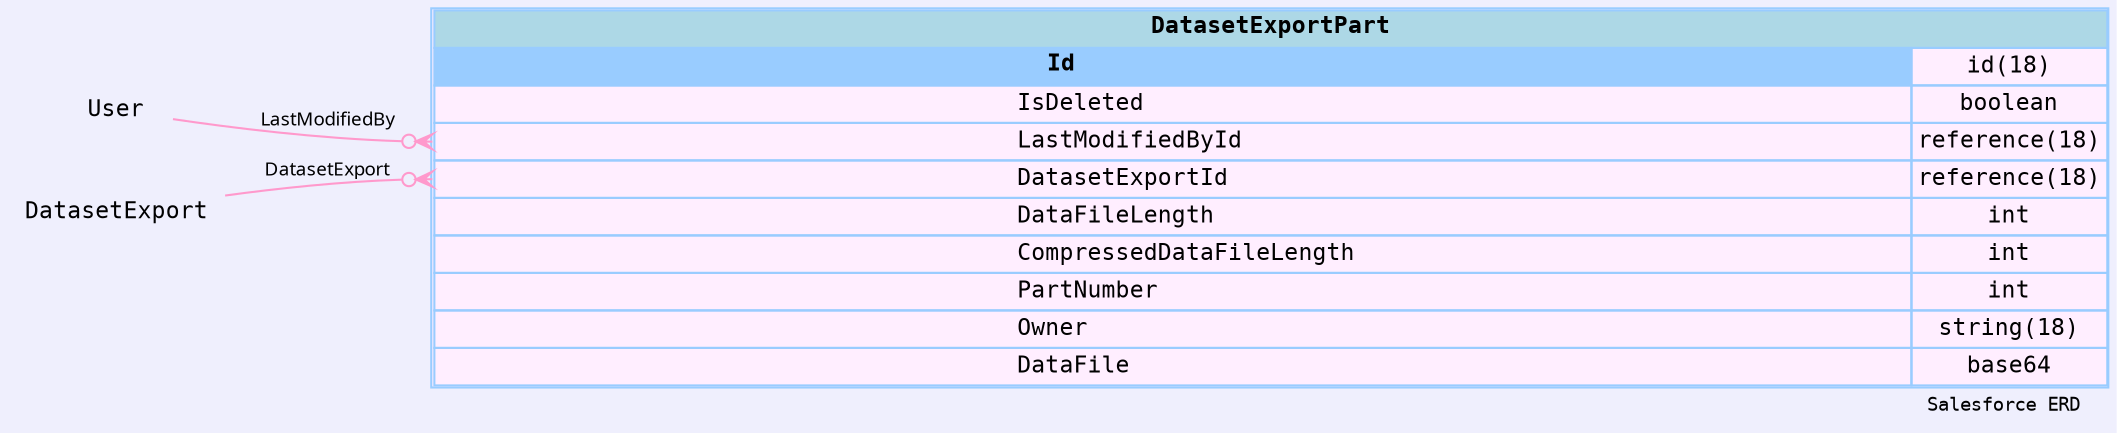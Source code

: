 
        digraph "Salesforce+ ERD" {  
            graph [  
              rankdir="RL"  
              bgcolor="#efeffd"  
              label="Salesforce ERD "  
              labeljust="r"  
              nodesep="0.18"  
              ranksep="0.46"        
              fontname="Courier"  
              fontsize="9"  
            ];  
            node [  
              fontname="Courier"  
              fontsize="11"  
              shape="plaintext"  
              color="#99ccff"  
            ];  
            edge [ arrowsize="0.8"   ];
        
            DatasetExportPart [shape=none, margin=0, label=<
                <table border="1" cellborder="1" cellspacing="0" bgcolor="#ffeeff" >   
                  <tr><td colspan="3" bgcolor="lightblue"><b>DatasetExportPart</b></td></tr>
             <tr>
                                        <td  bgcolor="#99ccff" port="Id" align="left">
                                           <b>Id</b>
                                        </td><td>id(18)</td></tr> <tr>
                                         <td port="IsDeleted" align="left">
                                         IsDeleted
                                       </td><td>boolean</td></tr> <tr>
                                         <td port="LastModifiedById" align="left">
                                         LastModifiedById
                                       </td><td>reference(18)</td></tr> <tr>
                                         <td port="DatasetExportId" align="left">
                                         DatasetExportId
                                       </td><td>reference(18)</td></tr> <tr>
                                         <td port="DataFileLength" align="left">
                                         DataFileLength
                                       </td><td>int</td></tr> <tr>
                                         <td port="CompressedDataFileLength" align="left">
                                         CompressedDataFileLength
                                       </td><td>int</td></tr> <tr>
                                         <td port="PartNumber" align="left">
                                         PartNumber
                                       </td><td>int</td></tr> <tr>
                                         <td port="Owner" align="left">
                                         Owner
                                       </td><td>string(18)</td></tr> <tr>
                                         <td port="DataFile" align="left">
                                         DataFile
                                       </td><td>base64</td></tr>            
                </table>
                >
                  URL="#"
                  tooltip=" DatasetExportPart "
                ];
            
                            "DatasetExportPart" : "LastModifiedById": w -> 
                                  "User" : "Id" 
                                           : e 
                                          [arrowhead=none 
                                           dir=back 
                                           arrowtail=crowodot 
                                           color="#ff99cc"
                                           label="LastModifiedBy"
                                           fontname="Monaco"
                                           fontsize="9"
                                          ];
                      
                            "DatasetExportPart" : "DatasetExportId": w -> 
                                  "DatasetExport" : "Id" 
                                           : e 
                                          [arrowhead=none 
                                           dir=back 
                                           arrowtail=crowodot 
                                           color="#ff99cc"
                                           label="DatasetExport"
                                           fontname="Monaco"
                                           fontsize="9"
                                          ];
                      }